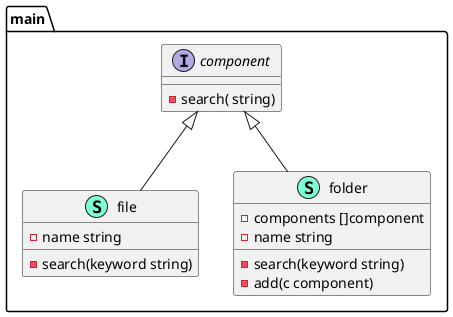 @startuml
namespace main {
    interface component  {
        - search( string) 

    }
    class file << (S,Aquamarine) >> {
        - name string

        - search(keyword string) 

    }
    class folder << (S,Aquamarine) >> {
        - components []component
        - name string

        - search(keyword string) 
        - add(c component) 

    }
}

"main.component" <|-- "main.file"
"main.component" <|-- "main.folder"

@enduml
